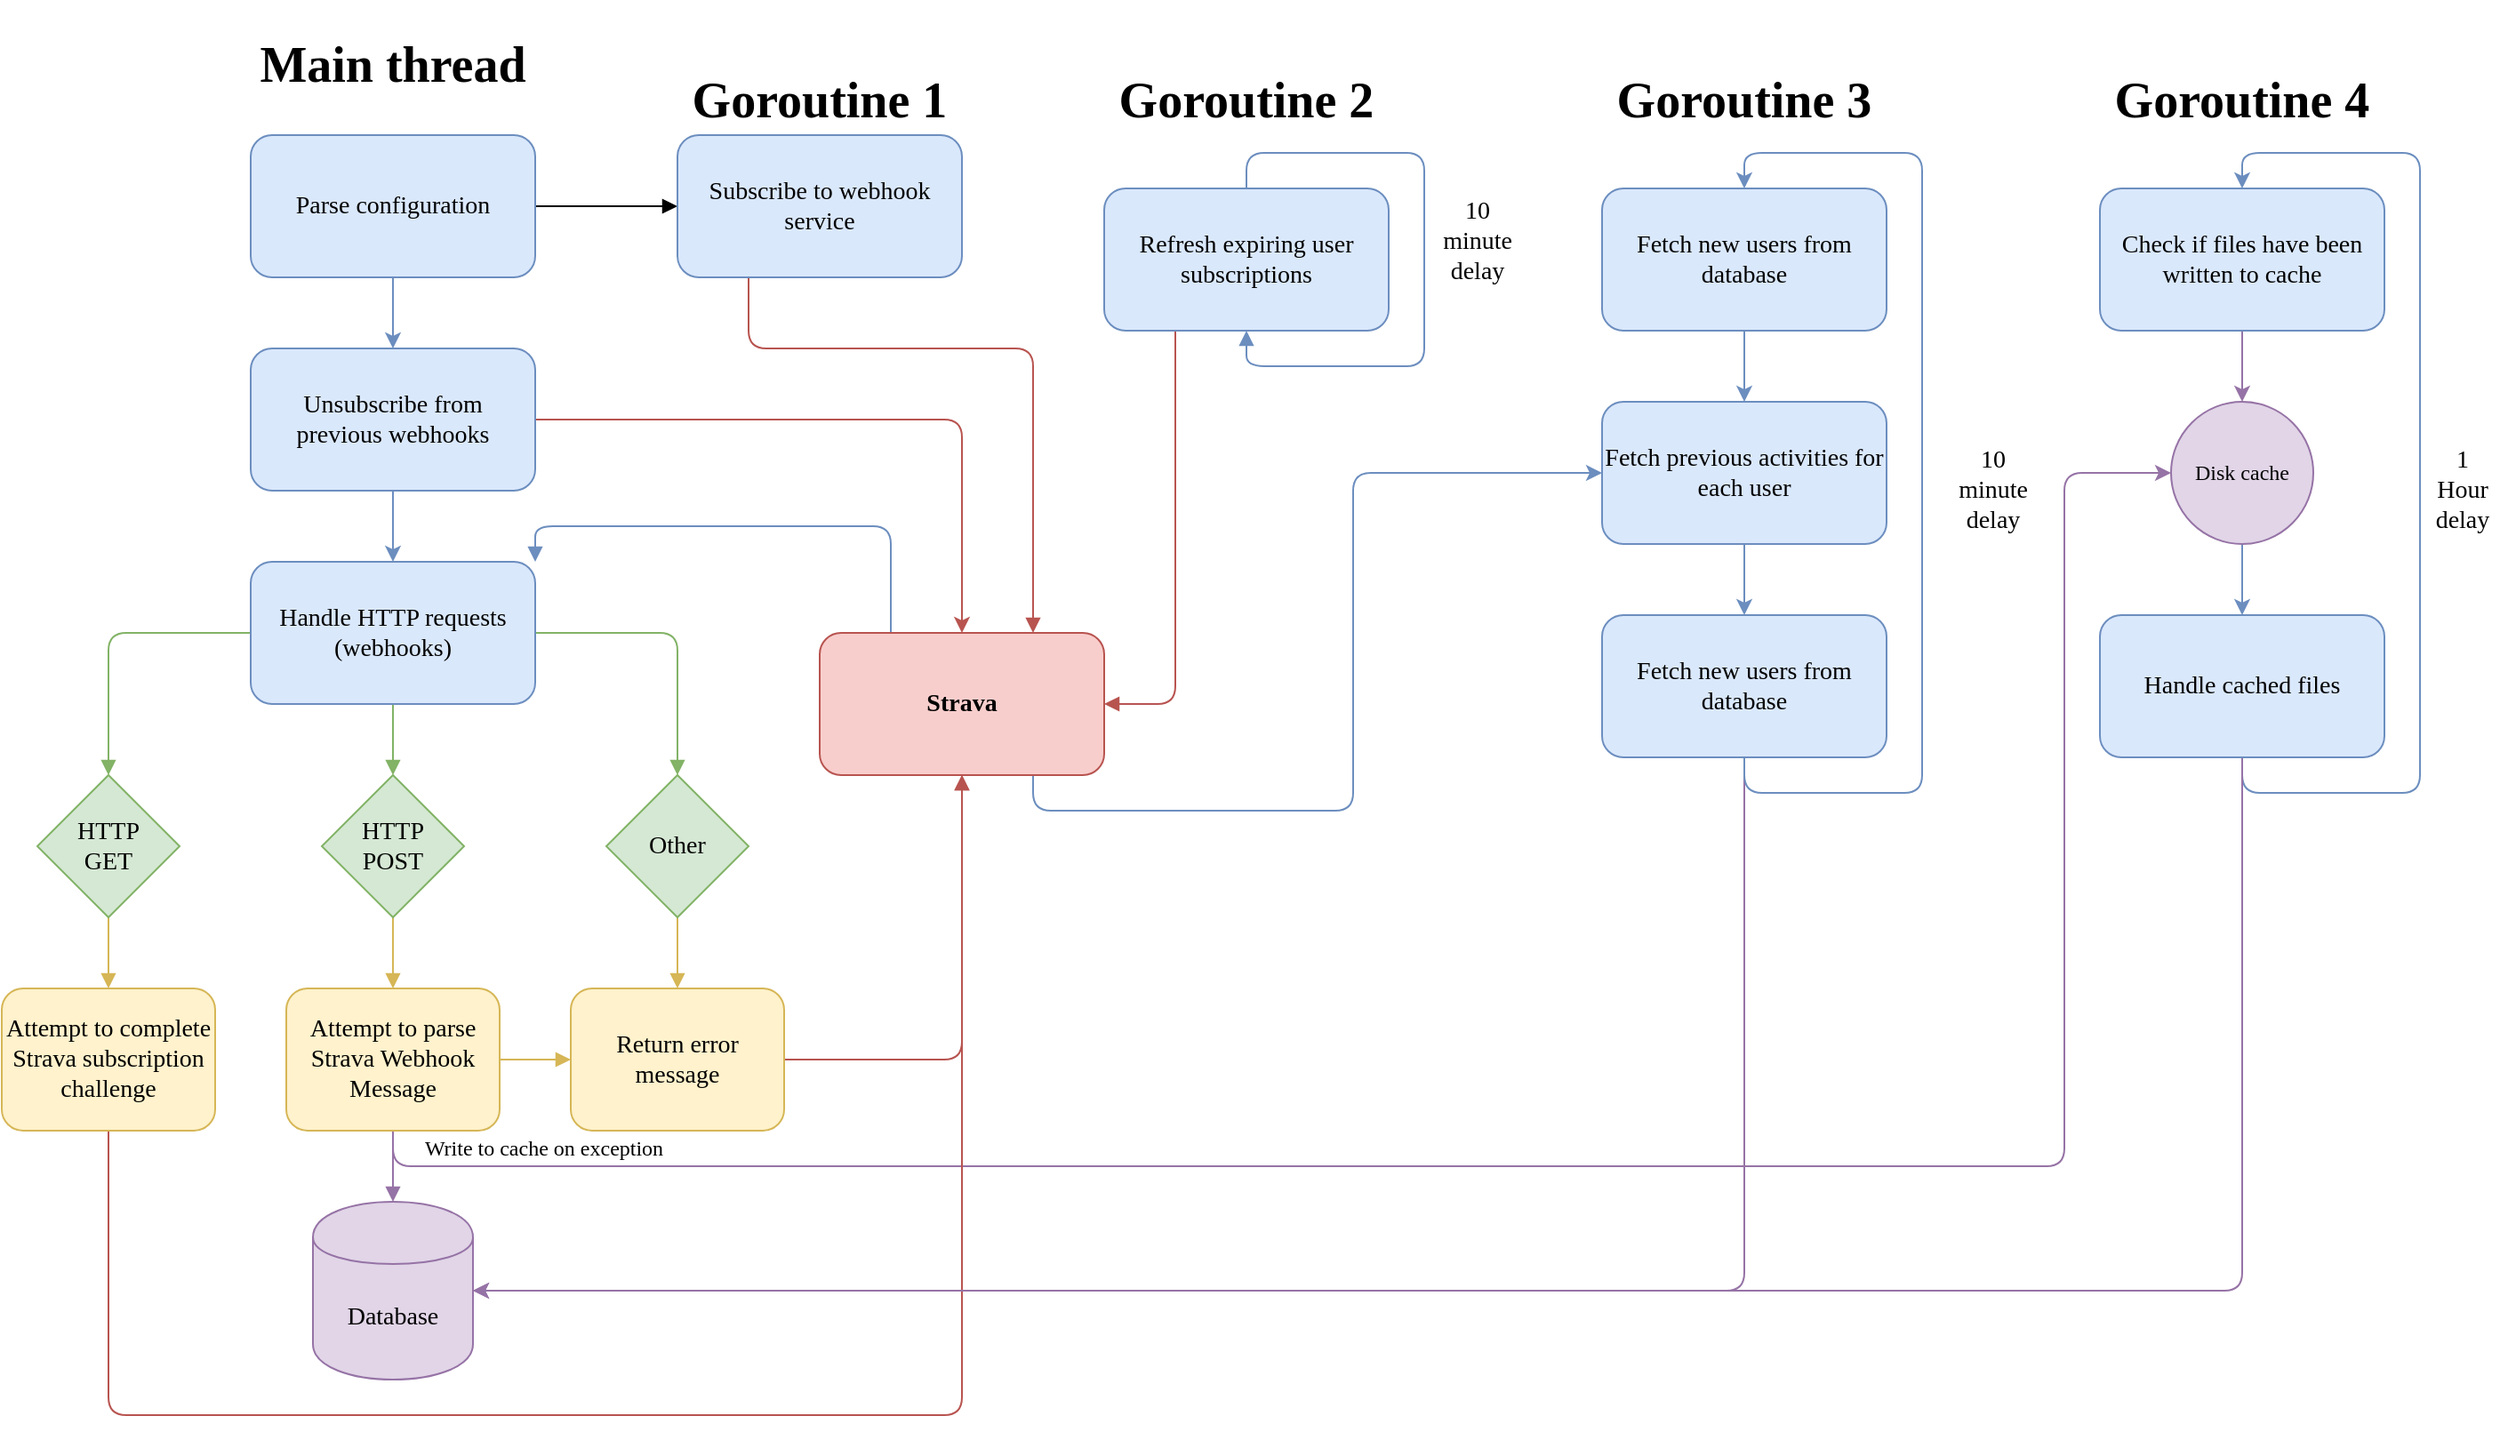 <mxfile version="13.5.4" type="device"><diagram id="VPKsqFeU7KWPF9R0Zorz" name="Page-1"><mxGraphModel dx="1673" dy="896" grid="1" gridSize="10" guides="1" tooltips="1" connect="1" arrows="1" fold="1" page="1" pageScale="1" pageWidth="827" pageHeight="1169" math="0" shadow="0" extFonts="Ubuntu^https://fonts.googleapis.com/css?family=Ubuntu"><root><mxCell id="0"/><mxCell id="1" parent="0"/><mxCell id="4cIUabbNVLY1l94JCysr-1" style="edgeStyle=orthogonalEdgeStyle;rounded=1;orthogonalLoop=1;jettySize=auto;html=1;entryX=1;entryY=0;entryDx=0;entryDy=0;endArrow=block;endFill=1;fontFamily=Ubuntu;fontSize=14;fillColor=#dae8fc;strokeColor=#6c8ebf;" edge="1" parent="1" source="4cIUabbNVLY1l94JCysr-3" target="4cIUabbNVLY1l94JCysr-10"><mxGeometry relative="1" as="geometry"><Array as="points"><mxPoint x="750" y="500"/><mxPoint x="550" y="500"/></Array></mxGeometry></mxCell><mxCell id="4cIUabbNVLY1l94JCysr-2" style="edgeStyle=orthogonalEdgeStyle;rounded=1;orthogonalLoop=1;jettySize=auto;html=1;exitX=0.75;exitY=1;exitDx=0;exitDy=0;entryX=0;entryY=0.5;entryDx=0;entryDy=0;fontFamily=Ubuntu;fillColor=#dae8fc;strokeColor=#6c8ebf;" edge="1" parent="1" source="4cIUabbNVLY1l94JCysr-3" target="4cIUabbNVLY1l94JCysr-41"><mxGeometry relative="1" as="geometry"/></mxCell><mxCell id="4cIUabbNVLY1l94JCysr-3" value="Strava" style="rounded=1;whiteSpace=wrap;html=1;fillColor=#f8cecc;strokeColor=#b85450;fontStyle=1;fontFamily=Ubuntu;fontSize=14;" vertex="1" parent="1"><mxGeometry x="710" y="560" width="160" height="80" as="geometry"/></mxCell><mxCell id="4cIUabbNVLY1l94JCysr-4" style="edgeStyle=orthogonalEdgeStyle;rounded=1;orthogonalLoop=1;jettySize=auto;html=1;fontFamily=Ubuntu;fontSize=14;fillColor=#f8cecc;strokeColor=#b85450;" edge="1" parent="1" source="4cIUabbNVLY1l94JCysr-6" target="4cIUabbNVLY1l94JCysr-3"><mxGeometry relative="1" as="geometry"/></mxCell><mxCell id="4cIUabbNVLY1l94JCysr-5" style="edgeStyle=orthogonalEdgeStyle;rounded=0;orthogonalLoop=1;jettySize=auto;html=1;fontFamily=Ubuntu;fontSize=14;fillColor=#dae8fc;strokeColor=#6c8ebf;" edge="1" parent="1" source="4cIUabbNVLY1l94JCysr-6" target="4cIUabbNVLY1l94JCysr-10"><mxGeometry relative="1" as="geometry"/></mxCell><mxCell id="4cIUabbNVLY1l94JCysr-6" value="Unsubscribe from&lt;br style=&quot;font-size: 14px;&quot;&gt;previous webhooks" style="rounded=1;whiteSpace=wrap;html=1;fillColor=#dae8fc;strokeColor=#6c8ebf;fontFamily=Ubuntu;fontSize=14;" vertex="1" parent="1"><mxGeometry x="390" y="400" width="160" height="80" as="geometry"/></mxCell><mxCell id="4cIUabbNVLY1l94JCysr-7" style="edgeStyle=orthogonalEdgeStyle;rounded=1;orthogonalLoop=1;jettySize=auto;html=1;endArrow=block;endFill=1;fontFamily=Ubuntu;fontSize=14;fillColor=#d5e8d4;strokeColor=#82b366;" edge="1" parent="1" source="4cIUabbNVLY1l94JCysr-10" target="4cIUabbNVLY1l94JCysr-15"><mxGeometry relative="1" as="geometry"/></mxCell><mxCell id="4cIUabbNVLY1l94JCysr-8" style="edgeStyle=orthogonalEdgeStyle;rounded=1;orthogonalLoop=1;jettySize=auto;html=1;endArrow=block;endFill=1;fontFamily=Ubuntu;fontSize=14;entryX=0.5;entryY=0;entryDx=0;entryDy=0;fillColor=#d5e8d4;strokeColor=#82b366;" edge="1" parent="1" source="4cIUabbNVLY1l94JCysr-10" target="4cIUabbNVLY1l94JCysr-19"><mxGeometry relative="1" as="geometry"><mxPoint x="640" y="630" as="targetPoint"/><Array as="points"><mxPoint x="630" y="560"/></Array></mxGeometry></mxCell><mxCell id="4cIUabbNVLY1l94JCysr-9" style="edgeStyle=orthogonalEdgeStyle;rounded=1;orthogonalLoop=1;jettySize=auto;html=1;exitX=0;exitY=0.5;exitDx=0;exitDy=0;entryX=0.5;entryY=0;entryDx=0;entryDy=0;endArrow=block;endFill=1;fontFamily=Ubuntu;fontSize=14;fillColor=#d5e8d4;strokeColor=#82b366;" edge="1" parent="1" source="4cIUabbNVLY1l94JCysr-10" target="4cIUabbNVLY1l94JCysr-17"><mxGeometry relative="1" as="geometry"/></mxCell><mxCell id="4cIUabbNVLY1l94JCysr-10" value="Handle HTTP requests (webhooks)" style="rounded=1;whiteSpace=wrap;html=1;fillColor=#dae8fc;strokeColor=#6c8ebf;fontFamily=Ubuntu;fontSize=14;" vertex="1" parent="1"><mxGeometry x="390" y="520" width="160" height="80" as="geometry"/></mxCell><mxCell id="4cIUabbNVLY1l94JCysr-11" style="edgeStyle=orthogonalEdgeStyle;rounded=0;orthogonalLoop=1;jettySize=auto;html=1;fontFamily=Ubuntu;fontSize=14;fillColor=#dae8fc;strokeColor=#6c8ebf;" edge="1" parent="1" source="4cIUabbNVLY1l94JCysr-13" target="4cIUabbNVLY1l94JCysr-6"><mxGeometry relative="1" as="geometry"/></mxCell><mxCell id="4cIUabbNVLY1l94JCysr-12" style="edgeStyle=orthogonalEdgeStyle;rounded=1;orthogonalLoop=1;jettySize=auto;html=1;endArrow=block;endFill=1;fontFamily=Ubuntu;fontSize=14;" edge="1" parent="1" source="4cIUabbNVLY1l94JCysr-13" target="4cIUabbNVLY1l94JCysr-29"><mxGeometry relative="1" as="geometry"/></mxCell><mxCell id="4cIUabbNVLY1l94JCysr-13" value="Parse configuration" style="rounded=1;whiteSpace=wrap;html=1;fillColor=#dae8fc;strokeColor=#6c8ebf;fontFamily=Ubuntu;fontSize=14;" vertex="1" parent="1"><mxGeometry x="390" y="280" width="160" height="80" as="geometry"/></mxCell><mxCell id="4cIUabbNVLY1l94JCysr-14" style="edgeStyle=orthogonalEdgeStyle;rounded=1;orthogonalLoop=1;jettySize=auto;html=1;endArrow=block;endFill=1;fontFamily=Ubuntu;fontSize=14;fillColor=#fff2cc;strokeColor=#d6b656;" edge="1" parent="1" source="4cIUabbNVLY1l94JCysr-15" target="4cIUabbNVLY1l94JCysr-24"><mxGeometry relative="1" as="geometry"/></mxCell><mxCell id="4cIUabbNVLY1l94JCysr-15" value="HTTP&lt;br&gt;POST" style="rhombus;whiteSpace=wrap;html=1;fontFamily=Ubuntu;fontSize=14;fillColor=#d5e8d4;strokeColor=#82b366;" vertex="1" parent="1"><mxGeometry x="430" y="640" width="80" height="80" as="geometry"/></mxCell><mxCell id="4cIUabbNVLY1l94JCysr-16" style="edgeStyle=orthogonalEdgeStyle;rounded=1;orthogonalLoop=1;jettySize=auto;html=1;endArrow=block;endFill=1;fontFamily=Ubuntu;fontSize=14;fillColor=#fff2cc;strokeColor=#d6b656;" edge="1" parent="1" source="4cIUabbNVLY1l94JCysr-17" target="4cIUabbNVLY1l94JCysr-26"><mxGeometry relative="1" as="geometry"/></mxCell><mxCell id="4cIUabbNVLY1l94JCysr-17" value="HTTP&lt;br&gt;GET" style="rhombus;whiteSpace=wrap;html=1;fontFamily=Ubuntu;fontSize=14;fillColor=#d5e8d4;strokeColor=#82b366;" vertex="1" parent="1"><mxGeometry x="270" y="640" width="80" height="80" as="geometry"/></mxCell><mxCell id="4cIUabbNVLY1l94JCysr-18" style="edgeStyle=orthogonalEdgeStyle;rounded=1;orthogonalLoop=1;jettySize=auto;html=1;endArrow=block;endFill=1;fontFamily=Ubuntu;fontSize=14;fillColor=#fff2cc;strokeColor=#d6b656;" edge="1" parent="1" source="4cIUabbNVLY1l94JCysr-19" target="4cIUabbNVLY1l94JCysr-21"><mxGeometry relative="1" as="geometry"/></mxCell><mxCell id="4cIUabbNVLY1l94JCysr-19" value="Other" style="rhombus;whiteSpace=wrap;html=1;fontFamily=Ubuntu;fontSize=14;fillColor=#d5e8d4;strokeColor=#82b366;" vertex="1" parent="1"><mxGeometry x="590" y="640" width="80" height="80" as="geometry"/></mxCell><mxCell id="4cIUabbNVLY1l94JCysr-20" style="edgeStyle=orthogonalEdgeStyle;rounded=1;orthogonalLoop=1;jettySize=auto;html=1;endArrow=block;endFill=1;fontFamily=Ubuntu;fontSize=14;fillColor=#f8cecc;strokeColor=#b85450;" edge="1" parent="1" source="4cIUabbNVLY1l94JCysr-21" target="4cIUabbNVLY1l94JCysr-3"><mxGeometry relative="1" as="geometry"/></mxCell><mxCell id="4cIUabbNVLY1l94JCysr-21" value="Return error message" style="rounded=1;whiteSpace=wrap;html=1;fontFamily=Ubuntu;fontSize=14;fillColor=#fff2cc;strokeColor=#d6b656;" vertex="1" parent="1"><mxGeometry x="570" y="760" width="120" height="80" as="geometry"/></mxCell><mxCell id="4cIUabbNVLY1l94JCysr-22" style="edgeStyle=orthogonalEdgeStyle;rounded=1;orthogonalLoop=1;jettySize=auto;html=1;entryX=0;entryY=0.5;entryDx=0;entryDy=0;endArrow=block;endFill=1;fontFamily=Ubuntu;fontSize=14;fillColor=#fff2cc;strokeColor=#d6b656;" edge="1" parent="1" source="4cIUabbNVLY1l94JCysr-24" target="4cIUabbNVLY1l94JCysr-21"><mxGeometry relative="1" as="geometry"/></mxCell><mxCell id="4cIUabbNVLY1l94JCysr-23" style="edgeStyle=orthogonalEdgeStyle;rounded=1;orthogonalLoop=1;jettySize=auto;html=1;entryX=0.5;entryY=0;entryDx=0;entryDy=0;endArrow=block;endFill=1;fontFamily=Ubuntu;fontSize=14;fillColor=#e1d5e7;strokeColor=#9673a6;" edge="1" parent="1" source="4cIUabbNVLY1l94JCysr-24" target="4cIUabbNVLY1l94JCysr-27"><mxGeometry relative="1" as="geometry"/></mxCell><mxCell id="4cIUabbNVLY1l94JCysr-55" style="edgeStyle=orthogonalEdgeStyle;rounded=1;orthogonalLoop=1;jettySize=auto;html=1;exitX=0.5;exitY=1;exitDx=0;exitDy=0;entryX=0;entryY=0.5;entryDx=0;entryDy=0;fontFamily=Ubuntu;fillColor=#e1d5e7;strokeColor=#9673a6;" edge="1" parent="1" source="4cIUabbNVLY1l94JCysr-24" target="4cIUabbNVLY1l94JCysr-50"><mxGeometry relative="1" as="geometry"><Array as="points"><mxPoint x="470" y="860"/><mxPoint x="1410" y="860"/><mxPoint x="1410" y="470"/></Array></mxGeometry></mxCell><mxCell id="4cIUabbNVLY1l94JCysr-24" value="Attempt to parse Strava Webhook Message" style="rounded=1;whiteSpace=wrap;html=1;fontFamily=Ubuntu;fontSize=14;fillColor=#fff2cc;strokeColor=#d6b656;" vertex="1" parent="1"><mxGeometry x="410" y="760" width="120" height="80" as="geometry"/></mxCell><mxCell id="4cIUabbNVLY1l94JCysr-25" style="edgeStyle=orthogonalEdgeStyle;rounded=1;orthogonalLoop=1;jettySize=auto;html=1;endArrow=block;endFill=1;fontFamily=Ubuntu;fontSize=14;fillColor=#f8cecc;strokeColor=#b85450;" edge="1" parent="1" source="4cIUabbNVLY1l94JCysr-26" target="4cIUabbNVLY1l94JCysr-3"><mxGeometry relative="1" as="geometry"><Array as="points"><mxPoint x="310" y="1000"/><mxPoint x="790" y="1000"/></Array></mxGeometry></mxCell><mxCell id="4cIUabbNVLY1l94JCysr-26" value="Attempt to complete Strava subscription challenge" style="rounded=1;whiteSpace=wrap;html=1;fontFamily=Ubuntu;fontSize=14;fillColor=#fff2cc;strokeColor=#d6b656;" vertex="1" parent="1"><mxGeometry x="250" y="760" width="120" height="80" as="geometry"/></mxCell><mxCell id="4cIUabbNVLY1l94JCysr-27" value="Database" style="shape=cylinder;whiteSpace=wrap;html=1;boundedLbl=1;backgroundOutline=1;fontFamily=Ubuntu;fontSize=14;fillColor=#e1d5e7;strokeColor=#9673a6;" vertex="1" parent="1"><mxGeometry x="425" y="880" width="90" height="100" as="geometry"/></mxCell><mxCell id="4cIUabbNVLY1l94JCysr-28" style="edgeStyle=orthogonalEdgeStyle;rounded=1;orthogonalLoop=1;jettySize=auto;html=1;entryX=0.75;entryY=0;entryDx=0;entryDy=0;endArrow=block;endFill=1;fontFamily=Ubuntu;fontSize=14;fillColor=#f8cecc;strokeColor=#b85450;" edge="1" parent="1" source="4cIUabbNVLY1l94JCysr-29" target="4cIUabbNVLY1l94JCysr-3"><mxGeometry relative="1" as="geometry"><Array as="points"><mxPoint x="670" y="400"/><mxPoint x="830" y="400"/></Array></mxGeometry></mxCell><mxCell id="4cIUabbNVLY1l94JCysr-29" value="Subscribe to webhook service" style="rounded=1;whiteSpace=wrap;html=1;fillColor=#dae8fc;strokeColor=#6c8ebf;fontFamily=Ubuntu;fontSize=14;" vertex="1" parent="1"><mxGeometry x="630" y="280" width="160" height="80" as="geometry"/></mxCell><mxCell id="4cIUabbNVLY1l94JCysr-30" value="&lt;h1&gt;Main thread&lt;/h1&gt;" style="text;html=1;strokeColor=none;fillColor=none;align=center;verticalAlign=middle;whiteSpace=wrap;rounded=0;fontFamily=Ubuntu;fontSize=14;" vertex="1" parent="1"><mxGeometry x="390" y="230" width="160" height="20" as="geometry"/></mxCell><mxCell id="4cIUabbNVLY1l94JCysr-31" value="&lt;h1&gt;Goroutine 1&lt;/h1&gt;" style="text;html=1;strokeColor=none;fillColor=none;align=center;verticalAlign=middle;whiteSpace=wrap;rounded=0;fontFamily=Ubuntu;fontSize=14;" vertex="1" parent="1"><mxGeometry x="630" y="250" width="160" height="20" as="geometry"/></mxCell><mxCell id="4cIUabbNVLY1l94JCysr-32" style="edgeStyle=orthogonalEdgeStyle;rounded=1;orthogonalLoop=1;jettySize=auto;html=1;entryX=1;entryY=0.5;entryDx=0;entryDy=0;endArrow=block;endFill=1;fontFamily=Ubuntu;fontSize=14;exitX=0.25;exitY=1;exitDx=0;exitDy=0;fillColor=#f8cecc;strokeColor=#b85450;" edge="1" parent="1" source="4cIUabbNVLY1l94JCysr-33" target="4cIUabbNVLY1l94JCysr-3"><mxGeometry relative="1" as="geometry"/></mxCell><mxCell id="4cIUabbNVLY1l94JCysr-33" value="Refresh expiring user subscriptions" style="rounded=1;whiteSpace=wrap;html=1;fillColor=#dae8fc;strokeColor=#6c8ebf;fontFamily=Ubuntu;fontSize=14;" vertex="1" parent="1"><mxGeometry x="870" y="310" width="160" height="80" as="geometry"/></mxCell><mxCell id="4cIUabbNVLY1l94JCysr-34" value="&lt;h1&gt;Goroutine 2&lt;/h1&gt;" style="text;html=1;strokeColor=none;fillColor=none;align=center;verticalAlign=middle;whiteSpace=wrap;rounded=0;fontFamily=Ubuntu;fontSize=14;" vertex="1" parent="1"><mxGeometry x="870" y="250" width="160" height="20" as="geometry"/></mxCell><mxCell id="4cIUabbNVLY1l94JCysr-35" style="edgeStyle=orthogonalEdgeStyle;rounded=1;orthogonalLoop=1;jettySize=auto;html=1;entryX=0.5;entryY=1;entryDx=0;entryDy=0;endArrow=block;endFill=1;fontFamily=Ubuntu;fontSize=14;fillColor=#dae8fc;strokeColor=#6c8ebf;" edge="1" parent="1" source="4cIUabbNVLY1l94JCysr-33" target="4cIUabbNVLY1l94JCysr-33"><mxGeometry relative="1" as="geometry"/></mxCell><mxCell id="4cIUabbNVLY1l94JCysr-36" value="10 minute delay" style="text;html=1;strokeColor=none;fillColor=none;align=center;verticalAlign=middle;whiteSpace=wrap;rounded=0;fontFamily=Ubuntu;fontSize=14;" vertex="1" parent="1"><mxGeometry x="1060" y="330" width="40" height="20" as="geometry"/></mxCell><mxCell id="4cIUabbNVLY1l94JCysr-37" value="&lt;h1&gt;Goroutine 3&lt;/h1&gt;" style="text;html=1;strokeColor=none;fillColor=none;align=center;verticalAlign=middle;whiteSpace=wrap;rounded=0;fontFamily=Ubuntu;fontSize=14;" vertex="1" parent="1"><mxGeometry x="1150" y="250" width="160" height="20" as="geometry"/></mxCell><mxCell id="4cIUabbNVLY1l94JCysr-38" style="edgeStyle=orthogonalEdgeStyle;rounded=0;orthogonalLoop=1;jettySize=auto;html=1;entryX=0.5;entryY=0;entryDx=0;entryDy=0;fontFamily=Ubuntu;fillColor=#dae8fc;strokeColor=#6c8ebf;" edge="1" parent="1" source="4cIUabbNVLY1l94JCysr-39" target="4cIUabbNVLY1l94JCysr-41"><mxGeometry relative="1" as="geometry"/></mxCell><mxCell id="4cIUabbNVLY1l94JCysr-39" value="Fetch new users from database" style="rounded=1;whiteSpace=wrap;html=1;fillColor=#dae8fc;strokeColor=#6c8ebf;fontFamily=Ubuntu;fontSize=14;" vertex="1" parent="1"><mxGeometry x="1150" y="310" width="160" height="80" as="geometry"/></mxCell><mxCell id="4cIUabbNVLY1l94JCysr-40" style="edgeStyle=orthogonalEdgeStyle;rounded=1;orthogonalLoop=1;jettySize=auto;html=1;entryX=0.5;entryY=0;entryDx=0;entryDy=0;fontFamily=Ubuntu;fillColor=#dae8fc;strokeColor=#6c8ebf;" edge="1" parent="1" source="4cIUabbNVLY1l94JCysr-41" target="4cIUabbNVLY1l94JCysr-45"><mxGeometry relative="1" as="geometry"/></mxCell><mxCell id="4cIUabbNVLY1l94JCysr-41" value="Fetch previous activities for each user" style="rounded=1;whiteSpace=wrap;html=1;fillColor=#dae8fc;strokeColor=#6c8ebf;fontFamily=Ubuntu;fontSize=14;" vertex="1" parent="1"><mxGeometry x="1150" y="430" width="160" height="80" as="geometry"/></mxCell><mxCell id="4cIUabbNVLY1l94JCysr-42" value="10 minute delay" style="text;html=1;strokeColor=none;fillColor=none;align=center;verticalAlign=middle;whiteSpace=wrap;rounded=0;fontFamily=Ubuntu;fontSize=14;" vertex="1" parent="1"><mxGeometry x="1350" y="470" width="40" height="20" as="geometry"/></mxCell><mxCell id="4cIUabbNVLY1l94JCysr-43" style="edgeStyle=orthogonalEdgeStyle;rounded=1;orthogonalLoop=1;jettySize=auto;html=1;entryX=1;entryY=0.5;entryDx=0;entryDy=0;fontFamily=Ubuntu;fillColor=#e1d5e7;strokeColor=#9673a6;" edge="1" parent="1" source="4cIUabbNVLY1l94JCysr-45" target="4cIUabbNVLY1l94JCysr-27"><mxGeometry relative="1" as="geometry"><Array as="points"><mxPoint x="1230" y="930"/></Array></mxGeometry></mxCell><mxCell id="4cIUabbNVLY1l94JCysr-44" style="edgeStyle=orthogonalEdgeStyle;rounded=1;orthogonalLoop=1;jettySize=auto;html=1;exitX=0.5;exitY=1;exitDx=0;exitDy=0;entryX=0.5;entryY=0;entryDx=0;entryDy=0;fontFamily=Ubuntu;fillColor=#dae8fc;strokeColor=#6c8ebf;" edge="1" parent="1" source="4cIUabbNVLY1l94JCysr-45" target="4cIUabbNVLY1l94JCysr-39"><mxGeometry relative="1" as="geometry"><Array as="points"><mxPoint x="1230" y="650"/><mxPoint x="1330" y="650"/><mxPoint x="1330" y="290"/><mxPoint x="1230" y="290"/></Array></mxGeometry></mxCell><mxCell id="4cIUabbNVLY1l94JCysr-45" value="Fetch new users from database" style="rounded=1;whiteSpace=wrap;html=1;fillColor=#dae8fc;strokeColor=#6c8ebf;fontFamily=Ubuntu;fontSize=14;" vertex="1" parent="1"><mxGeometry x="1150" y="550" width="160" height="80" as="geometry"/></mxCell><mxCell id="4cIUabbNVLY1l94JCysr-46" value="&lt;h1&gt;Goroutine 4&lt;/h1&gt;" style="text;html=1;strokeColor=none;fillColor=none;align=center;verticalAlign=middle;whiteSpace=wrap;rounded=0;fontFamily=Ubuntu;fontSize=14;" vertex="1" parent="1"><mxGeometry x="1430" y="250" width="160" height="20" as="geometry"/></mxCell><mxCell id="4cIUabbNVLY1l94JCysr-51" style="edgeStyle=orthogonalEdgeStyle;rounded=1;orthogonalLoop=1;jettySize=auto;html=1;entryX=0.5;entryY=0;entryDx=0;entryDy=0;fontFamily=Ubuntu;fillColor=#e1d5e7;strokeColor=#9673a6;" edge="1" parent="1" source="4cIUabbNVLY1l94JCysr-47" target="4cIUabbNVLY1l94JCysr-50"><mxGeometry relative="1" as="geometry"/></mxCell><mxCell id="4cIUabbNVLY1l94JCysr-47" value="Check if files have been written to cache" style="rounded=1;whiteSpace=wrap;html=1;fillColor=#dae8fc;strokeColor=#6c8ebf;fontFamily=Ubuntu;fontSize=14;" vertex="1" parent="1"><mxGeometry x="1430" y="310" width="160" height="80" as="geometry"/></mxCell><mxCell id="4cIUabbNVLY1l94JCysr-49" value="1 Hour delay" style="text;html=1;strokeColor=none;fillColor=none;align=center;verticalAlign=middle;whiteSpace=wrap;rounded=0;fontFamily=Ubuntu;fontSize=14;" vertex="1" parent="1"><mxGeometry x="1614" y="470" width="40" height="20" as="geometry"/></mxCell><mxCell id="4cIUabbNVLY1l94JCysr-53" style="edgeStyle=orthogonalEdgeStyle;rounded=1;orthogonalLoop=1;jettySize=auto;html=1;fontFamily=Ubuntu;fillColor=#dae8fc;strokeColor=#6c8ebf;" edge="1" parent="1" source="4cIUabbNVLY1l94JCysr-50" target="4cIUabbNVLY1l94JCysr-52"><mxGeometry relative="1" as="geometry"/></mxCell><mxCell id="4cIUabbNVLY1l94JCysr-50" value="Disk cache" style="ellipse;whiteSpace=wrap;html=1;aspect=fixed;fillColor=#e1d5e7;strokeColor=#9673a6;fontFamily=Ubuntu;" vertex="1" parent="1"><mxGeometry x="1470" y="430" width="80" height="80" as="geometry"/></mxCell><mxCell id="4cIUabbNVLY1l94JCysr-54" style="edgeStyle=orthogonalEdgeStyle;rounded=1;orthogonalLoop=1;jettySize=auto;html=1;entryX=0.5;entryY=0;entryDx=0;entryDy=0;fontFamily=Ubuntu;fillColor=#dae8fc;strokeColor=#6c8ebf;" edge="1" parent="1" source="4cIUabbNVLY1l94JCysr-52" target="4cIUabbNVLY1l94JCysr-47"><mxGeometry relative="1" as="geometry"><Array as="points"><mxPoint x="1510" y="650"/><mxPoint x="1610" y="650"/><mxPoint x="1610" y="290"/><mxPoint x="1510" y="290"/></Array></mxGeometry></mxCell><mxCell id="4cIUabbNVLY1l94JCysr-57" style="edgeStyle=orthogonalEdgeStyle;rounded=1;orthogonalLoop=1;jettySize=auto;html=1;entryX=1;entryY=0.5;entryDx=0;entryDy=0;fontFamily=Ubuntu;fillColor=#e1d5e7;strokeColor=#9673a6;" edge="1" parent="1" source="4cIUabbNVLY1l94JCysr-52" target="4cIUabbNVLY1l94JCysr-27"><mxGeometry relative="1" as="geometry"><Array as="points"><mxPoint x="1510" y="930"/></Array></mxGeometry></mxCell><mxCell id="4cIUabbNVLY1l94JCysr-52" value="Handle cached files" style="rounded=1;whiteSpace=wrap;html=1;fillColor=#dae8fc;strokeColor=#6c8ebf;fontFamily=Ubuntu;fontSize=14;" vertex="1" parent="1"><mxGeometry x="1430" y="550" width="160" height="80" as="geometry"/></mxCell><mxCell id="4cIUabbNVLY1l94JCysr-56" value="Write to cache on exception" style="text;html=1;strokeColor=none;fillColor=none;align=center;verticalAlign=middle;whiteSpace=wrap;rounded=0;fontFamily=Ubuntu;" vertex="1" parent="1"><mxGeometry x="450" y="840" width="210" height="20" as="geometry"/></mxCell></root></mxGraphModel></diagram></mxfile>